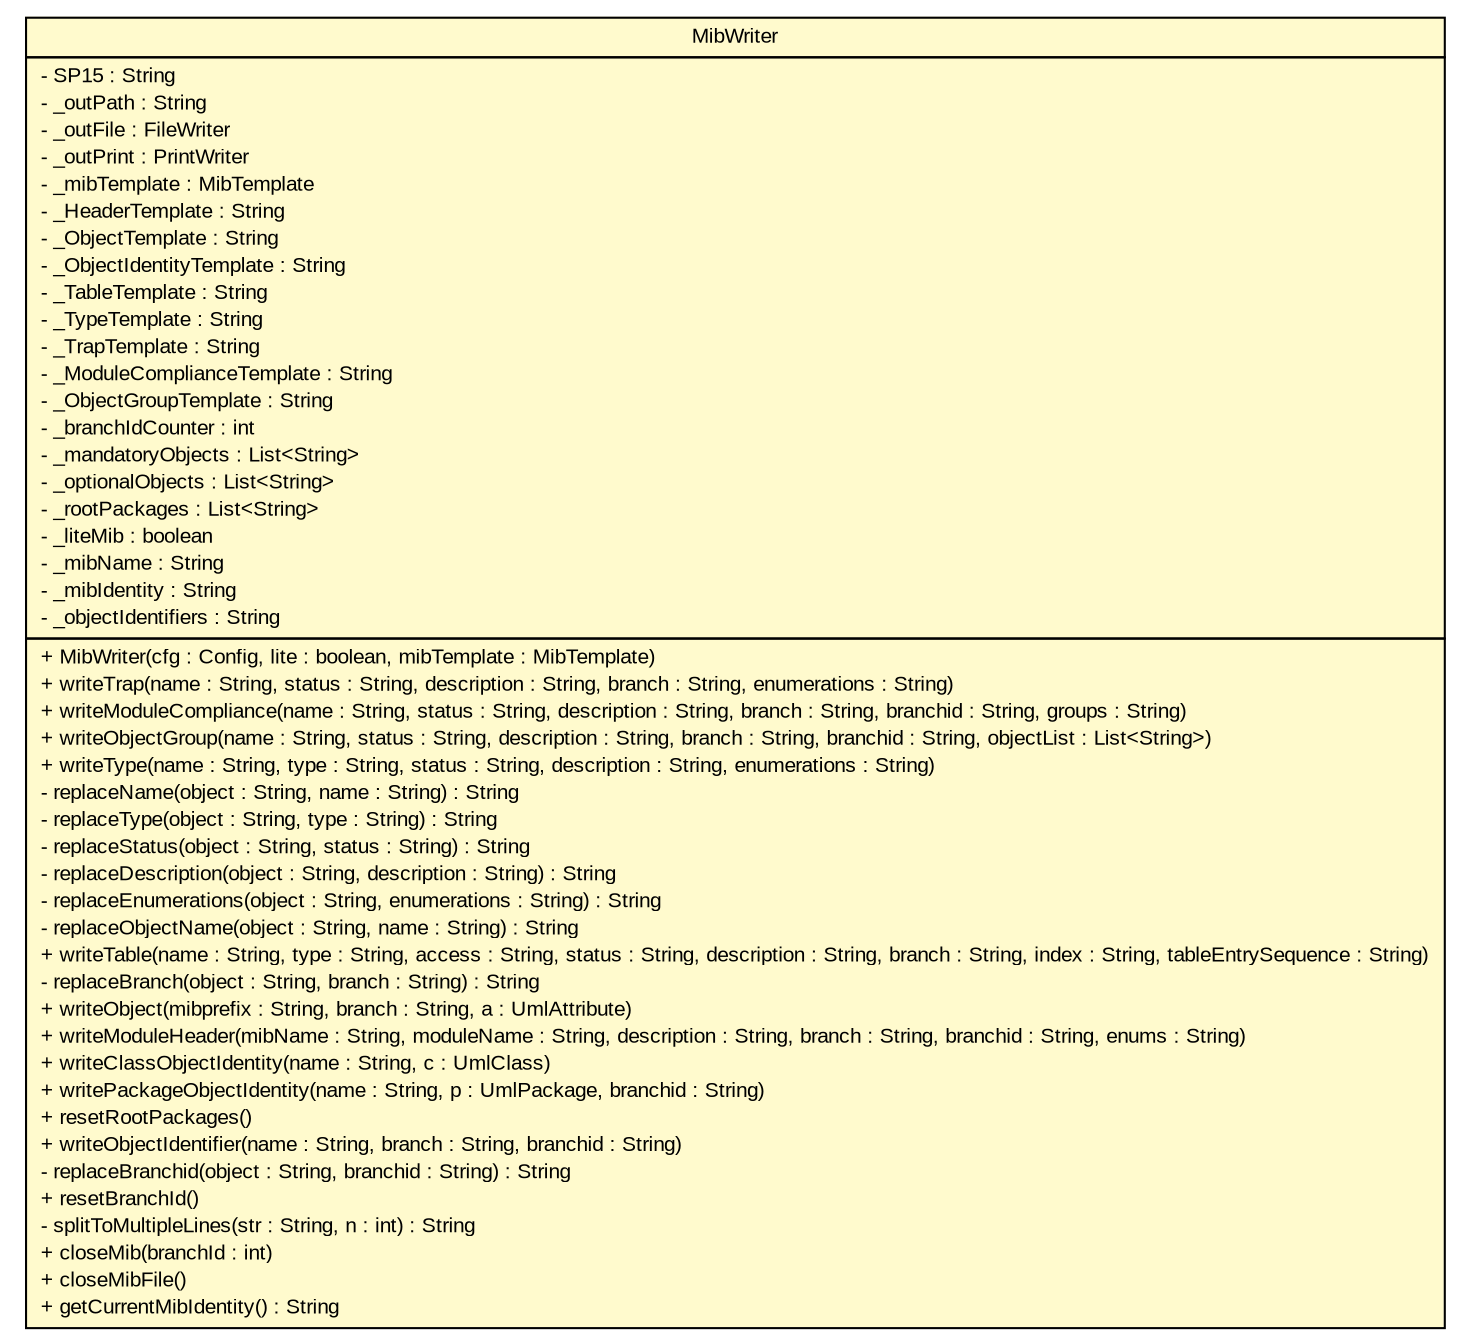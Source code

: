 #!/usr/local/bin/dot
#
# Class diagram 
# Generated by UMLGraph version R5_6_6-6-g3bdff0 (http://www.umlgraph.org/)
#

digraph G {
	edge [fontname="arial",fontsize=10,labelfontname="arial",labelfontsize=10];
	node [fontname="arial",fontsize=10,shape=plaintext];
	nodesep=0.25;
	ranksep=0.5;
	// org.gigipugni.jcleancim.mibgen.MibWriter
	c134542 [label=<<table title="org.gigipugni.jcleancim.mibgen.MibWriter" border="0" cellborder="1" cellspacing="0" cellpadding="2" port="p" bgcolor="lemonChiffon" href="./MibWriter.html">
		<tr><td><table border="0" cellspacing="0" cellpadding="1">
<tr><td align="center" balign="center"> MibWriter </td></tr>
		</table></td></tr>
		<tr><td><table border="0" cellspacing="0" cellpadding="1">
<tr><td align="left" balign="left"> - SP15 : String </td></tr>
<tr><td align="left" balign="left"> - _outPath : String </td></tr>
<tr><td align="left" balign="left"> - _outFile : FileWriter </td></tr>
<tr><td align="left" balign="left"> - _outPrint : PrintWriter </td></tr>
<tr><td align="left" balign="left"> - _mibTemplate : MibTemplate </td></tr>
<tr><td align="left" balign="left"> - _HeaderTemplate : String </td></tr>
<tr><td align="left" balign="left"> - _ObjectTemplate : String </td></tr>
<tr><td align="left" balign="left"> - _ObjectIdentityTemplate : String </td></tr>
<tr><td align="left" balign="left"> - _TableTemplate : String </td></tr>
<tr><td align="left" balign="left"> - _TypeTemplate : String </td></tr>
<tr><td align="left" balign="left"> - _TrapTemplate : String </td></tr>
<tr><td align="left" balign="left"> - _ModuleComplianceTemplate : String </td></tr>
<tr><td align="left" balign="left"> - _ObjectGroupTemplate : String </td></tr>
<tr><td align="left" balign="left"> - _branchIdCounter : int </td></tr>
<tr><td align="left" balign="left"> - _mandatoryObjects : List&lt;String&gt; </td></tr>
<tr><td align="left" balign="left"> - _optionalObjects : List&lt;String&gt; </td></tr>
<tr><td align="left" balign="left"> - _rootPackages : List&lt;String&gt; </td></tr>
<tr><td align="left" balign="left"> - _liteMib : boolean </td></tr>
<tr><td align="left" balign="left"> - _mibName : String </td></tr>
<tr><td align="left" balign="left"> - _mibIdentity : String </td></tr>
<tr><td align="left" balign="left"> - _objectIdentifiers : String </td></tr>
		</table></td></tr>
		<tr><td><table border="0" cellspacing="0" cellpadding="1">
<tr><td align="left" balign="left"> + MibWriter(cfg : Config, lite : boolean, mibTemplate : MibTemplate) </td></tr>
<tr><td align="left" balign="left"> + writeTrap(name : String, status : String, description : String, branch : String, enumerations : String) </td></tr>
<tr><td align="left" balign="left"> + writeModuleCompliance(name : String, status : String, description : String, branch : String, branchid : String, groups : String) </td></tr>
<tr><td align="left" balign="left"> + writeObjectGroup(name : String, status : String, description : String, branch : String, branchid : String, objectList : List&lt;String&gt;) </td></tr>
<tr><td align="left" balign="left"> + writeType(name : String, type : String, status : String, description : String, enumerations : String) </td></tr>
<tr><td align="left" balign="left"> - replaceName(object : String, name : String) : String </td></tr>
<tr><td align="left" balign="left"> - replaceType(object : String, type : String) : String </td></tr>
<tr><td align="left" balign="left"> - replaceStatus(object : String, status : String) : String </td></tr>
<tr><td align="left" balign="left"> - replaceDescription(object : String, description : String) : String </td></tr>
<tr><td align="left" balign="left"> - replaceEnumerations(object : String, enumerations : String) : String </td></tr>
<tr><td align="left" balign="left"> - replaceObjectName(object : String, name : String) : String </td></tr>
<tr><td align="left" balign="left"> + writeTable(name : String, type : String, access : String, status : String, description : String, branch : String, index : String, tableEntrySequence : String) </td></tr>
<tr><td align="left" balign="left"> - replaceBranch(object : String, branch : String) : String </td></tr>
<tr><td align="left" balign="left"> + writeObject(mibprefix : String, branch : String, a : UmlAttribute) </td></tr>
<tr><td align="left" balign="left"> + writeModuleHeader(mibName : String, moduleName : String, description : String, branch : String, branchid : String, enums : String) </td></tr>
<tr><td align="left" balign="left"> + writeClassObjectIdentity(name : String, c : UmlClass) </td></tr>
<tr><td align="left" balign="left"> + writePackageObjectIdentity(name : String, p : UmlPackage, branchid : String) </td></tr>
<tr><td align="left" balign="left"> + resetRootPackages() </td></tr>
<tr><td align="left" balign="left"> + writeObjectIdentifier(name : String, branch : String, branchid : String) </td></tr>
<tr><td align="left" balign="left"> - replaceBranchid(object : String, branchid : String) : String </td></tr>
<tr><td align="left" balign="left"> + resetBranchId() </td></tr>
<tr><td align="left" balign="left"> - splitToMultipleLines(str : String, n : int) : String </td></tr>
<tr><td align="left" balign="left"> + closeMib(branchId : int) </td></tr>
<tr><td align="left" balign="left"> + closeMibFile() </td></tr>
<tr><td align="left" balign="left"> + getCurrentMibIdentity() : String </td></tr>
		</table></td></tr>
		</table>>, URL="./MibWriter.html", fontname="arial", fontcolor="black", fontsize=10.0];
}

